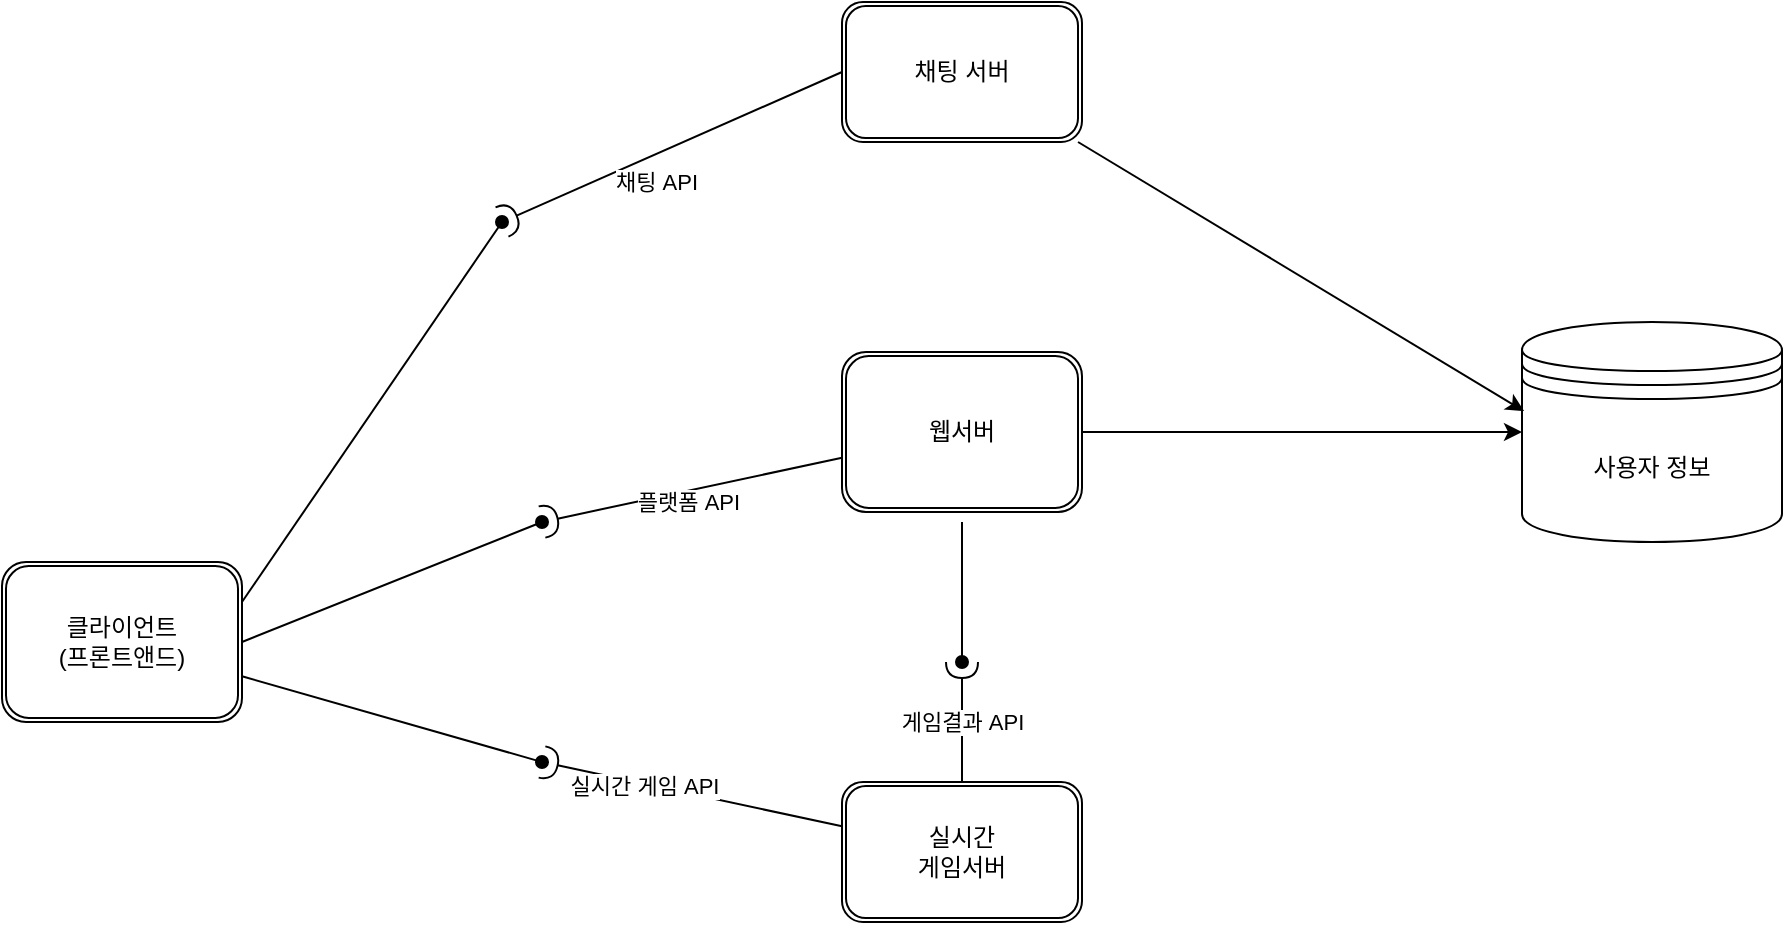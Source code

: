 <mxfile>
    <diagram id="d6KHp8INqOJrM_pR9eb8" name="페이지-1">
        <mxGraphModel dx="1803" dy="777" grid="1" gridSize="10" guides="1" tooltips="1" connect="1" arrows="1" fold="1" page="1" pageScale="1" pageWidth="1600" pageHeight="1200" math="1" shadow="0">
            <root>
                <mxCell id="0"/>
                <mxCell id="1" parent="0"/>
                <mxCell id="21" style="edgeStyle=none;html=1;endArrow=halfCircle;endFill=0;" edge="1" parent="1" source="16">
                    <mxGeometry relative="1" as="geometry">
                        <mxPoint x="630" y="490" as="targetPoint"/>
                    </mxGeometry>
                </mxCell>
                <mxCell id="22" value="실시간 게임 API" style="edgeLabel;html=1;align=center;verticalAlign=middle;resizable=0;points=[];" vertex="1" connectable="0" parent="21">
                    <mxGeometry x="0.317" y="1" relative="1" as="geometry">
                        <mxPoint as="offset"/>
                    </mxGeometry>
                </mxCell>
                <mxCell id="16" value="실시간&lt;br&gt;게임서버" style="shape=ext;double=1;rounded=1;whiteSpace=wrap;html=1;" vertex="1" parent="1">
                    <mxGeometry x="780" y="500" width="120" height="70" as="geometry"/>
                </mxCell>
                <mxCell id="25" style="edgeStyle=none;html=1;endArrow=halfCircle;endFill=0;" edge="1" parent="1" source="17">
                    <mxGeometry relative="1" as="geometry">
                        <mxPoint x="630" y="370" as="targetPoint"/>
                    </mxGeometry>
                </mxCell>
                <mxCell id="30" value="플랫폼 API" style="edgeLabel;html=1;align=center;verticalAlign=middle;resizable=0;points=[];" vertex="1" connectable="0" parent="25">
                    <mxGeometry x="0.533" y="1" relative="1" as="geometry">
                        <mxPoint x="37" y="-4" as="offset"/>
                    </mxGeometry>
                </mxCell>
                <mxCell id="32" style="edgeStyle=none;html=1;endArrow=classic;endFill=1;entryX=0;entryY=0.5;entryDx=0;entryDy=0;" edge="1" parent="1" source="17" target="18">
                    <mxGeometry relative="1" as="geometry">
                        <mxPoint x="1150" y="330" as="targetPoint"/>
                    </mxGeometry>
                </mxCell>
                <mxCell id="17" value="웹서버" style="shape=ext;double=1;rounded=1;whiteSpace=wrap;html=1;" vertex="1" parent="1">
                    <mxGeometry x="780" y="285" width="120" height="80" as="geometry"/>
                </mxCell>
                <mxCell id="18" value="사용자 정보" style="shape=datastore;whiteSpace=wrap;html=1;" vertex="1" parent="1">
                    <mxGeometry x="1120" y="270" width="130" height="110" as="geometry"/>
                </mxCell>
                <mxCell id="23" style="edgeStyle=none;html=1;endArrow=oval;endFill=1;" edge="1" parent="1" source="19">
                    <mxGeometry relative="1" as="geometry">
                        <mxPoint x="630" y="490" as="targetPoint"/>
                    </mxGeometry>
                </mxCell>
                <mxCell id="31" style="edgeStyle=none;html=1;endArrow=oval;endFill=1;exitX=1;exitY=0.5;exitDx=0;exitDy=0;" edge="1" parent="1" source="19">
                    <mxGeometry relative="1" as="geometry">
                        <mxPoint x="630" y="370" as="targetPoint"/>
                    </mxGeometry>
                </mxCell>
                <mxCell id="19" value="클라이언트&lt;br&gt;(프론트앤드)" style="shape=ext;double=1;rounded=1;whiteSpace=wrap;html=1;" vertex="1" parent="1">
                    <mxGeometry x="360" y="390" width="120" height="80" as="geometry"/>
                </mxCell>
                <mxCell id="28" value="게임결과 API" style="edgeStyle=none;html=1;endArrow=halfCircle;endFill=0;exitX=0.5;exitY=0;exitDx=0;exitDy=0;" edge="1" parent="1" source="16">
                    <mxGeometry relative="1" as="geometry">
                        <mxPoint x="840" y="440" as="targetPoint"/>
                        <mxPoint x="790" y="348.5" as="sourcePoint"/>
                    </mxGeometry>
                </mxCell>
                <mxCell id="29" style="edgeStyle=none;html=1;endArrow=oval;endFill=1;" edge="1" parent="1">
                    <mxGeometry relative="1" as="geometry">
                        <mxPoint x="840" y="440" as="targetPoint"/>
                        <mxPoint x="840" y="370" as="sourcePoint"/>
                    </mxGeometry>
                </mxCell>
                <mxCell id="34" style="edgeStyle=none;html=1;entryX=0.008;entryY=0.405;entryDx=0;entryDy=0;entryPerimeter=0;endArrow=classic;endFill=1;" edge="1" parent="1" source="33" target="18">
                    <mxGeometry relative="1" as="geometry"/>
                </mxCell>
                <mxCell id="33" value="채팅 서버" style="shape=ext;double=1;rounded=1;whiteSpace=wrap;html=1;" vertex="1" parent="1">
                    <mxGeometry x="780" y="110" width="120" height="70" as="geometry"/>
                </mxCell>
                <mxCell id="35" style="edgeStyle=none;html=1;endArrow=halfCircle;endFill=0;exitX=0;exitY=0.5;exitDx=0;exitDy=0;" edge="1" parent="1" source="33">
                    <mxGeometry relative="1" as="geometry">
                        <mxPoint x="610" y="220" as="targetPoint"/>
                        <mxPoint x="760" y="179.997" as="sourcePoint"/>
                    </mxGeometry>
                </mxCell>
                <mxCell id="36" value="채팅 API" style="edgeLabel;html=1;align=center;verticalAlign=middle;resizable=0;points=[];" vertex="1" connectable="0" parent="35">
                    <mxGeometry x="0.533" y="1" relative="1" as="geometry">
                        <mxPoint x="37" y="-4" as="offset"/>
                    </mxGeometry>
                </mxCell>
                <mxCell id="37" style="edgeStyle=none;html=1;endArrow=oval;endFill=1;exitX=1;exitY=0.25;exitDx=0;exitDy=0;" edge="1" parent="1" source="19">
                    <mxGeometry relative="1" as="geometry">
                        <mxPoint x="610" y="220" as="targetPoint"/>
                        <mxPoint x="490" y="400" as="sourcePoint"/>
                    </mxGeometry>
                </mxCell>
            </root>
        </mxGraphModel>
    </diagram>
</mxfile>